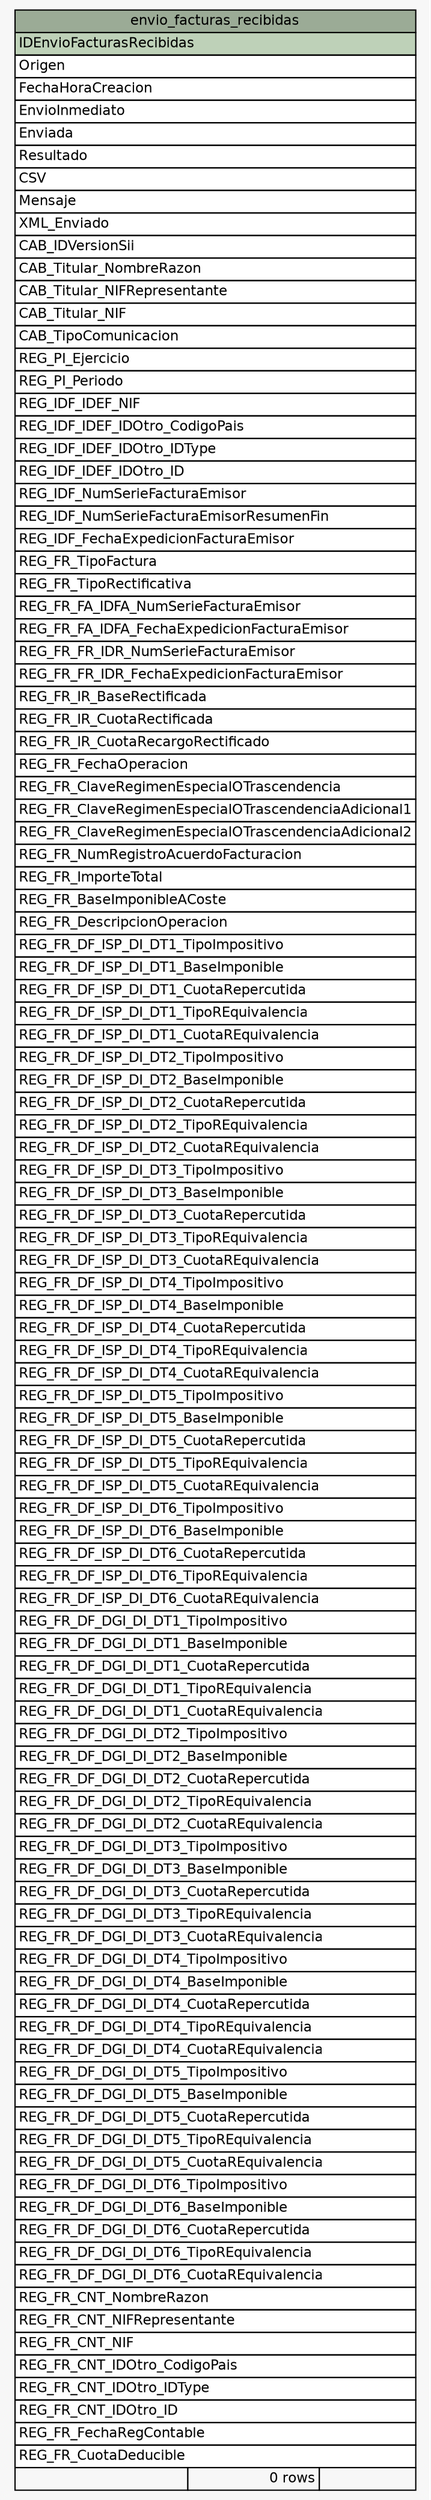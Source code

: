 // dot 2.38.0 on Windows 10 10.0
// SchemaSpy rev 590
digraph "envio_facturas_recibidas" {
  graph [
    rankdir="RL"
    bgcolor="#f7f7f7"
    nodesep="0.18"
    ranksep="0.46"
    fontname="Helvetica"
    fontsize="11"
  ];
  node [
    fontname="Helvetica"
    fontsize="11"
    shape="plaintext"
  ];
  edge [
    arrowsize="0.8"
  ];
  "envio_facturas_recibidas" [
    label=<
    <TABLE BORDER="0" CELLBORDER="1" CELLSPACING="0" BGCOLOR="#ffffff">
      <TR><TD COLSPAN="3" BGCOLOR="#9bab96" ALIGN="CENTER">envio_facturas_recibidas</TD></TR>
      <TR><TD PORT="IDEnvioFacturasRecibidas" COLSPAN="3" BGCOLOR="#bed1b8" ALIGN="LEFT">IDEnvioFacturasRecibidas</TD></TR>
      <TR><TD PORT="Origen" COLSPAN="3" ALIGN="LEFT">Origen</TD></TR>
      <TR><TD PORT="FechaHoraCreacion" COLSPAN="3" ALIGN="LEFT">FechaHoraCreacion</TD></TR>
      <TR><TD PORT="EnvioInmediato" COLSPAN="3" ALIGN="LEFT">EnvioInmediato</TD></TR>
      <TR><TD PORT="Enviada" COLSPAN="3" ALIGN="LEFT">Enviada</TD></TR>
      <TR><TD PORT="Resultado" COLSPAN="3" ALIGN="LEFT">Resultado</TD></TR>
      <TR><TD PORT="CSV" COLSPAN="3" ALIGN="LEFT">CSV</TD></TR>
      <TR><TD PORT="Mensaje" COLSPAN="3" ALIGN="LEFT">Mensaje</TD></TR>
      <TR><TD PORT="XML_Enviado" COLSPAN="3" ALIGN="LEFT">XML_Enviado</TD></TR>
      <TR><TD PORT="CAB_IDVersionSii" COLSPAN="3" ALIGN="LEFT">CAB_IDVersionSii</TD></TR>
      <TR><TD PORT="CAB_Titular_NombreRazon" COLSPAN="3" ALIGN="LEFT">CAB_Titular_NombreRazon</TD></TR>
      <TR><TD PORT="CAB_Titular_NIFRepresentante" COLSPAN="3" ALIGN="LEFT">CAB_Titular_NIFRepresentante</TD></TR>
      <TR><TD PORT="CAB_Titular_NIF" COLSPAN="3" ALIGN="LEFT">CAB_Titular_NIF</TD></TR>
      <TR><TD PORT="CAB_TipoComunicacion" COLSPAN="3" ALIGN="LEFT">CAB_TipoComunicacion</TD></TR>
      <TR><TD PORT="REG_PI_Ejercicio" COLSPAN="3" ALIGN="LEFT">REG_PI_Ejercicio</TD></TR>
      <TR><TD PORT="REG_PI_Periodo" COLSPAN="3" ALIGN="LEFT">REG_PI_Periodo</TD></TR>
      <TR><TD PORT="REG_IDF_IDEF_NIF" COLSPAN="3" ALIGN="LEFT">REG_IDF_IDEF_NIF</TD></TR>
      <TR><TD PORT="REG_IDF_IDEF_IDOtro_CodigoPais" COLSPAN="3" ALIGN="LEFT">REG_IDF_IDEF_IDOtro_CodigoPais</TD></TR>
      <TR><TD PORT="REG_IDF_IDEF_IDOtro_IDType" COLSPAN="3" ALIGN="LEFT">REG_IDF_IDEF_IDOtro_IDType</TD></TR>
      <TR><TD PORT="REG_IDF_IDEF_IDOtro_ID" COLSPAN="3" ALIGN="LEFT">REG_IDF_IDEF_IDOtro_ID</TD></TR>
      <TR><TD PORT="REG_IDF_NumSerieFacturaEmisor" COLSPAN="3" ALIGN="LEFT">REG_IDF_NumSerieFacturaEmisor</TD></TR>
      <TR><TD PORT="REG_IDF_NumSerieFacturaEmisorResumenFin" COLSPAN="3" ALIGN="LEFT">REG_IDF_NumSerieFacturaEmisorResumenFin</TD></TR>
      <TR><TD PORT="REG_IDF_FechaExpedicionFacturaEmisor" COLSPAN="3" ALIGN="LEFT">REG_IDF_FechaExpedicionFacturaEmisor</TD></TR>
      <TR><TD PORT="REG_FR_TipoFactura" COLSPAN="3" ALIGN="LEFT">REG_FR_TipoFactura</TD></TR>
      <TR><TD PORT="REG_FR_TipoRectificativa" COLSPAN="3" ALIGN="LEFT">REG_FR_TipoRectificativa</TD></TR>
      <TR><TD PORT="REG_FR_FA_IDFA_NumSerieFacturaEmisor" COLSPAN="3" ALIGN="LEFT">REG_FR_FA_IDFA_NumSerieFacturaEmisor</TD></TR>
      <TR><TD PORT="REG_FR_FA_IDFA_FechaExpedicionFacturaEmisor" COLSPAN="3" ALIGN="LEFT">REG_FR_FA_IDFA_FechaExpedicionFacturaEmisor</TD></TR>
      <TR><TD PORT="REG_FR_FR_IDR_NumSerieFacturaEmisor" COLSPAN="3" ALIGN="LEFT">REG_FR_FR_IDR_NumSerieFacturaEmisor</TD></TR>
      <TR><TD PORT="REG_FR_FR_IDR_FechaExpedicionFacturaEmisor" COLSPAN="3" ALIGN="LEFT">REG_FR_FR_IDR_FechaExpedicionFacturaEmisor</TD></TR>
      <TR><TD PORT="REG_FR_IR_BaseRectificada" COLSPAN="3" ALIGN="LEFT">REG_FR_IR_BaseRectificada</TD></TR>
      <TR><TD PORT="REG_FR_IR_CuotaRectificada" COLSPAN="3" ALIGN="LEFT">REG_FR_IR_CuotaRectificada</TD></TR>
      <TR><TD PORT="REG_FR_IR_CuotaRecargoRectificado" COLSPAN="3" ALIGN="LEFT">REG_FR_IR_CuotaRecargoRectificado</TD></TR>
      <TR><TD PORT="REG_FR_FechaOperacion" COLSPAN="3" ALIGN="LEFT">REG_FR_FechaOperacion</TD></TR>
      <TR><TD PORT="REG_FR_ClaveRegimenEspecialOTrascendencia" COLSPAN="3" ALIGN="LEFT">REG_FR_ClaveRegimenEspecialOTrascendencia</TD></TR>
      <TR><TD PORT="REG_FR_ClaveRegimenEspecialOTrascendenciaAdicional1" COLSPAN="3" ALIGN="LEFT">REG_FR_ClaveRegimenEspecialOTrascendenciaAdicional1</TD></TR>
      <TR><TD PORT="REG_FR_ClaveRegimenEspecialOTrascendenciaAdicional2" COLSPAN="3" ALIGN="LEFT">REG_FR_ClaveRegimenEspecialOTrascendenciaAdicional2</TD></TR>
      <TR><TD PORT="REG_FR_NumRegistroAcuerdoFacturacion" COLSPAN="3" ALIGN="LEFT">REG_FR_NumRegistroAcuerdoFacturacion</TD></TR>
      <TR><TD PORT="REG_FR_ImporteTotal" COLSPAN="3" ALIGN="LEFT">REG_FR_ImporteTotal</TD></TR>
      <TR><TD PORT="REG_FR_BaseImponibleACoste" COLSPAN="3" ALIGN="LEFT">REG_FR_BaseImponibleACoste</TD></TR>
      <TR><TD PORT="REG_FR_DescripcionOperacion" COLSPAN="3" ALIGN="LEFT">REG_FR_DescripcionOperacion</TD></TR>
      <TR><TD PORT="REG_FR_DF_ISP_DI_DT1_TipoImpositivo" COLSPAN="3" ALIGN="LEFT">REG_FR_DF_ISP_DI_DT1_TipoImpositivo</TD></TR>
      <TR><TD PORT="REG_FR_DF_ISP_DI_DT1_BaseImponible" COLSPAN="3" ALIGN="LEFT">REG_FR_DF_ISP_DI_DT1_BaseImponible</TD></TR>
      <TR><TD PORT="REG_FR_DF_ISP_DI_DT1_CuotaRepercutida" COLSPAN="3" ALIGN="LEFT">REG_FR_DF_ISP_DI_DT1_CuotaRepercutida</TD></TR>
      <TR><TD PORT="REG_FR_DF_ISP_DI_DT1_TipoREquivalencia" COLSPAN="3" ALIGN="LEFT">REG_FR_DF_ISP_DI_DT1_TipoREquivalencia</TD></TR>
      <TR><TD PORT="REG_FR_DF_ISP_DI_DT1_CuotaREquivalencia" COLSPAN="3" ALIGN="LEFT">REG_FR_DF_ISP_DI_DT1_CuotaREquivalencia</TD></TR>
      <TR><TD PORT="REG_FR_DF_ISP_DI_DT2_TipoImpositivo" COLSPAN="3" ALIGN="LEFT">REG_FR_DF_ISP_DI_DT2_TipoImpositivo</TD></TR>
      <TR><TD PORT="REG_FR_DF_ISP_DI_DT2_BaseImponible" COLSPAN="3" ALIGN="LEFT">REG_FR_DF_ISP_DI_DT2_BaseImponible</TD></TR>
      <TR><TD PORT="REG_FR_DF_ISP_DI_DT2_CuotaRepercutida" COLSPAN="3" ALIGN="LEFT">REG_FR_DF_ISP_DI_DT2_CuotaRepercutida</TD></TR>
      <TR><TD PORT="REG_FR_DF_ISP_DI_DT2_TipoREquivalencia" COLSPAN="3" ALIGN="LEFT">REG_FR_DF_ISP_DI_DT2_TipoREquivalencia</TD></TR>
      <TR><TD PORT="REG_FR_DF_ISP_DI_DT2_CuotaREquivalencia" COLSPAN="3" ALIGN="LEFT">REG_FR_DF_ISP_DI_DT2_CuotaREquivalencia</TD></TR>
      <TR><TD PORT="REG_FR_DF_ISP_DI_DT3_TipoImpositivo" COLSPAN="3" ALIGN="LEFT">REG_FR_DF_ISP_DI_DT3_TipoImpositivo</TD></TR>
      <TR><TD PORT="REG_FR_DF_ISP_DI_DT3_BaseImponible" COLSPAN="3" ALIGN="LEFT">REG_FR_DF_ISP_DI_DT3_BaseImponible</TD></TR>
      <TR><TD PORT="REG_FR_DF_ISP_DI_DT3_CuotaRepercutida" COLSPAN="3" ALIGN="LEFT">REG_FR_DF_ISP_DI_DT3_CuotaRepercutida</TD></TR>
      <TR><TD PORT="REG_FR_DF_ISP_DI_DT3_TipoREquivalencia" COLSPAN="3" ALIGN="LEFT">REG_FR_DF_ISP_DI_DT3_TipoREquivalencia</TD></TR>
      <TR><TD PORT="REG_FR_DF_ISP_DI_DT3_CuotaREquivalencia" COLSPAN="3" ALIGN="LEFT">REG_FR_DF_ISP_DI_DT3_CuotaREquivalencia</TD></TR>
      <TR><TD PORT="REG_FR_DF_ISP_DI_DT4_TipoImpositivo" COLSPAN="3" ALIGN="LEFT">REG_FR_DF_ISP_DI_DT4_TipoImpositivo</TD></TR>
      <TR><TD PORT="REG_FR_DF_ISP_DI_DT4_BaseImponible" COLSPAN="3" ALIGN="LEFT">REG_FR_DF_ISP_DI_DT4_BaseImponible</TD></TR>
      <TR><TD PORT="REG_FR_DF_ISP_DI_DT4_CuotaRepercutida" COLSPAN="3" ALIGN="LEFT">REG_FR_DF_ISP_DI_DT4_CuotaRepercutida</TD></TR>
      <TR><TD PORT="REG_FR_DF_ISP_DI_DT4_TipoREquivalencia" COLSPAN="3" ALIGN="LEFT">REG_FR_DF_ISP_DI_DT4_TipoREquivalencia</TD></TR>
      <TR><TD PORT="REG_FR_DF_ISP_DI_DT4_CuotaREquivalencia" COLSPAN="3" ALIGN="LEFT">REG_FR_DF_ISP_DI_DT4_CuotaREquivalencia</TD></TR>
      <TR><TD PORT="REG_FR_DF_ISP_DI_DT5_TipoImpositivo" COLSPAN="3" ALIGN="LEFT">REG_FR_DF_ISP_DI_DT5_TipoImpositivo</TD></TR>
      <TR><TD PORT="REG_FR_DF_ISP_DI_DT5_BaseImponible" COLSPAN="3" ALIGN="LEFT">REG_FR_DF_ISP_DI_DT5_BaseImponible</TD></TR>
      <TR><TD PORT="REG_FR_DF_ISP_DI_DT5_CuotaRepercutida" COLSPAN="3" ALIGN="LEFT">REG_FR_DF_ISP_DI_DT5_CuotaRepercutida</TD></TR>
      <TR><TD PORT="REG_FR_DF_ISP_DI_DT5_TipoREquivalencia" COLSPAN="3" ALIGN="LEFT">REG_FR_DF_ISP_DI_DT5_TipoREquivalencia</TD></TR>
      <TR><TD PORT="REG_FR_DF_ISP_DI_DT5_CuotaREquivalencia" COLSPAN="3" ALIGN="LEFT">REG_FR_DF_ISP_DI_DT5_CuotaREquivalencia</TD></TR>
      <TR><TD PORT="REG_FR_DF_ISP_DI_DT6_TipoImpositivo" COLSPAN="3" ALIGN="LEFT">REG_FR_DF_ISP_DI_DT6_TipoImpositivo</TD></TR>
      <TR><TD PORT="REG_FR_DF_ISP_DI_DT6_BaseImponible" COLSPAN="3" ALIGN="LEFT">REG_FR_DF_ISP_DI_DT6_BaseImponible</TD></TR>
      <TR><TD PORT="REG_FR_DF_ISP_DI_DT6_CuotaRepercutida" COLSPAN="3" ALIGN="LEFT">REG_FR_DF_ISP_DI_DT6_CuotaRepercutida</TD></TR>
      <TR><TD PORT="REG_FR_DF_ISP_DI_DT6_TipoREquivalencia" COLSPAN="3" ALIGN="LEFT">REG_FR_DF_ISP_DI_DT6_TipoREquivalencia</TD></TR>
      <TR><TD PORT="REG_FR_DF_ISP_DI_DT6_CuotaREquivalencia" COLSPAN="3" ALIGN="LEFT">REG_FR_DF_ISP_DI_DT6_CuotaREquivalencia</TD></TR>
      <TR><TD PORT="REG_FR_DF_DGI_DI_DT1_TipoImpositivo" COLSPAN="3" ALIGN="LEFT">REG_FR_DF_DGI_DI_DT1_TipoImpositivo</TD></TR>
      <TR><TD PORT="REG_FR_DF_DGI_DI_DT1_BaseImponible" COLSPAN="3" ALIGN="LEFT">REG_FR_DF_DGI_DI_DT1_BaseImponible</TD></TR>
      <TR><TD PORT="REG_FR_DF_DGI_DI_DT1_CuotaRepercutida" COLSPAN="3" ALIGN="LEFT">REG_FR_DF_DGI_DI_DT1_CuotaRepercutida</TD></TR>
      <TR><TD PORT="REG_FR_DF_DGI_DI_DT1_TipoREquivalencia" COLSPAN="3" ALIGN="LEFT">REG_FR_DF_DGI_DI_DT1_TipoREquivalencia</TD></TR>
      <TR><TD PORT="REG_FR_DF_DGI_DI_DT1_CuotaREquivalencia" COLSPAN="3" ALIGN="LEFT">REG_FR_DF_DGI_DI_DT1_CuotaREquivalencia</TD></TR>
      <TR><TD PORT="REG_FR_DF_DGI_DI_DT2_TipoImpositivo" COLSPAN="3" ALIGN="LEFT">REG_FR_DF_DGI_DI_DT2_TipoImpositivo</TD></TR>
      <TR><TD PORT="REG_FR_DF_DGI_DI_DT2_BaseImponible" COLSPAN="3" ALIGN="LEFT">REG_FR_DF_DGI_DI_DT2_BaseImponible</TD></TR>
      <TR><TD PORT="REG_FR_DF_DGI_DI_DT2_CuotaRepercutida" COLSPAN="3" ALIGN="LEFT">REG_FR_DF_DGI_DI_DT2_CuotaRepercutida</TD></TR>
      <TR><TD PORT="REG_FR_DF_DGI_DI_DT2_TipoREquivalencia" COLSPAN="3" ALIGN="LEFT">REG_FR_DF_DGI_DI_DT2_TipoREquivalencia</TD></TR>
      <TR><TD PORT="REG_FR_DF_DGI_DI_DT2_CuotaREquivalencia" COLSPAN="3" ALIGN="LEFT">REG_FR_DF_DGI_DI_DT2_CuotaREquivalencia</TD></TR>
      <TR><TD PORT="REG_FR_DF_DGI_DI_DT3_TipoImpositivo" COLSPAN="3" ALIGN="LEFT">REG_FR_DF_DGI_DI_DT3_TipoImpositivo</TD></TR>
      <TR><TD PORT="REG_FR_DF_DGI_DI_DT3_BaseImponible" COLSPAN="3" ALIGN="LEFT">REG_FR_DF_DGI_DI_DT3_BaseImponible</TD></TR>
      <TR><TD PORT="REG_FR_DF_DGI_DI_DT3_CuotaRepercutida" COLSPAN="3" ALIGN="LEFT">REG_FR_DF_DGI_DI_DT3_CuotaRepercutida</TD></TR>
      <TR><TD PORT="REG_FR_DF_DGI_DI_DT3_TipoREquivalencia" COLSPAN="3" ALIGN="LEFT">REG_FR_DF_DGI_DI_DT3_TipoREquivalencia</TD></TR>
      <TR><TD PORT="REG_FR_DF_DGI_DI_DT3_CuotaREquivalencia" COLSPAN="3" ALIGN="LEFT">REG_FR_DF_DGI_DI_DT3_CuotaREquivalencia</TD></TR>
      <TR><TD PORT="REG_FR_DF_DGI_DI_DT4_TipoImpositivo" COLSPAN="3" ALIGN="LEFT">REG_FR_DF_DGI_DI_DT4_TipoImpositivo</TD></TR>
      <TR><TD PORT="REG_FR_DF_DGI_DI_DT4_BaseImponible" COLSPAN="3" ALIGN="LEFT">REG_FR_DF_DGI_DI_DT4_BaseImponible</TD></TR>
      <TR><TD PORT="REG_FR_DF_DGI_DI_DT4_CuotaRepercutida" COLSPAN="3" ALIGN="LEFT">REG_FR_DF_DGI_DI_DT4_CuotaRepercutida</TD></TR>
      <TR><TD PORT="REG_FR_DF_DGI_DI_DT4_TipoREquivalencia" COLSPAN="3" ALIGN="LEFT">REG_FR_DF_DGI_DI_DT4_TipoREquivalencia</TD></TR>
      <TR><TD PORT="REG_FR_DF_DGI_DI_DT4_CuotaREquivalencia" COLSPAN="3" ALIGN="LEFT">REG_FR_DF_DGI_DI_DT4_CuotaREquivalencia</TD></TR>
      <TR><TD PORT="REG_FR_DF_DGI_DI_DT5_TipoImpositivo" COLSPAN="3" ALIGN="LEFT">REG_FR_DF_DGI_DI_DT5_TipoImpositivo</TD></TR>
      <TR><TD PORT="REG_FR_DF_DGI_DI_DT5_BaseImponible" COLSPAN="3" ALIGN="LEFT">REG_FR_DF_DGI_DI_DT5_BaseImponible</TD></TR>
      <TR><TD PORT="REG_FR_DF_DGI_DI_DT5_CuotaRepercutida" COLSPAN="3" ALIGN="LEFT">REG_FR_DF_DGI_DI_DT5_CuotaRepercutida</TD></TR>
      <TR><TD PORT="REG_FR_DF_DGI_DI_DT5_TipoREquivalencia" COLSPAN="3" ALIGN="LEFT">REG_FR_DF_DGI_DI_DT5_TipoREquivalencia</TD></TR>
      <TR><TD PORT="REG_FR_DF_DGI_DI_DT5_CuotaREquivalencia" COLSPAN="3" ALIGN="LEFT">REG_FR_DF_DGI_DI_DT5_CuotaREquivalencia</TD></TR>
      <TR><TD PORT="REG_FR_DF_DGI_DI_DT6_TipoImpositivo" COLSPAN="3" ALIGN="LEFT">REG_FR_DF_DGI_DI_DT6_TipoImpositivo</TD></TR>
      <TR><TD PORT="REG_FR_DF_DGI_DI_DT6_BaseImponible" COLSPAN="3" ALIGN="LEFT">REG_FR_DF_DGI_DI_DT6_BaseImponible</TD></TR>
      <TR><TD PORT="REG_FR_DF_DGI_DI_DT6_CuotaRepercutida" COLSPAN="3" ALIGN="LEFT">REG_FR_DF_DGI_DI_DT6_CuotaRepercutida</TD></TR>
      <TR><TD PORT="REG_FR_DF_DGI_DI_DT6_TipoREquivalencia" COLSPAN="3" ALIGN="LEFT">REG_FR_DF_DGI_DI_DT6_TipoREquivalencia</TD></TR>
      <TR><TD PORT="REG_FR_DF_DGI_DI_DT6_CuotaREquivalencia" COLSPAN="3" ALIGN="LEFT">REG_FR_DF_DGI_DI_DT6_CuotaREquivalencia</TD></TR>
      <TR><TD PORT="REG_FR_CNT_NombreRazon" COLSPAN="3" ALIGN="LEFT">REG_FR_CNT_NombreRazon</TD></TR>
      <TR><TD PORT="REG_FR_CNT_NIFRepresentante" COLSPAN="3" ALIGN="LEFT">REG_FR_CNT_NIFRepresentante</TD></TR>
      <TR><TD PORT="REG_FR_CNT_NIF" COLSPAN="3" ALIGN="LEFT">REG_FR_CNT_NIF</TD></TR>
      <TR><TD PORT="REG_FR_CNT_IDOtro_CodigoPais" COLSPAN="3" ALIGN="LEFT">REG_FR_CNT_IDOtro_CodigoPais</TD></TR>
      <TR><TD PORT="REG_FR_CNT_IDOtro_IDType" COLSPAN="3" ALIGN="LEFT">REG_FR_CNT_IDOtro_IDType</TD></TR>
      <TR><TD PORT="REG_FR_CNT_IDOtro_ID" COLSPAN="3" ALIGN="LEFT">REG_FR_CNT_IDOtro_ID</TD></TR>
      <TR><TD PORT="REG_FR_FechaRegContable" COLSPAN="3" ALIGN="LEFT">REG_FR_FechaRegContable</TD></TR>
      <TR><TD PORT="REG_FR_CuotaDeducible" COLSPAN="3" ALIGN="LEFT">REG_FR_CuotaDeducible</TD></TR>
      <TR><TD ALIGN="LEFT" BGCOLOR="#f7f7f7">  </TD><TD ALIGN="RIGHT" BGCOLOR="#f7f7f7">0 rows</TD><TD ALIGN="RIGHT" BGCOLOR="#f7f7f7">  </TD></TR>
    </TABLE>>
    URL="tables/envio_facturas_recibidas.html"
    tooltip="envio_facturas_recibidas"
  ];
}
